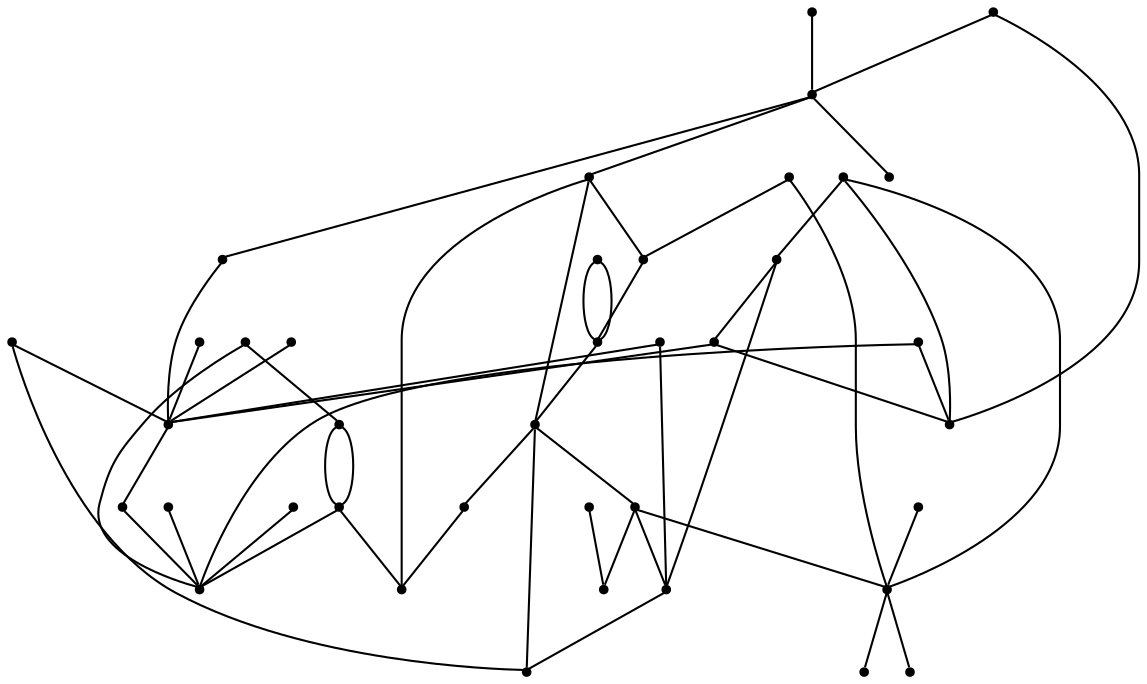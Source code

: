graph {
  node [shape=point,comment="{\"directed\":false,\"doi\":\"10.1007/3-540-45848-4_3\",\"figure\":\"? (3)\"}"]

  v0 [pos="1714.5833333333335,2469.341079190248"]
  v1 [pos="1660.4040781656904,2526.178542569154"]
  v2 [pos="1660.4040781656904,2711.44109546629"]
  v3 [pos="1607.7707926432295,2711.44109546629"]
  v4 [pos="1553.5832722981772,2711.466272468243"]
  v5 [pos="1497.7083841959636,2839.8410079825658"]
  v6 [pos="1497.7083841959636,2734.5909672924618"]
  v7 [pos="1443.562444051107,2755.6493677644667"]
  v8 [pos="1443.562444051107,2839.8577926505345"]
  v9 [pos="1389.8790995279949,2755.6493677644667"]
  v10 [pos="1333.5833231608074,2588.341069017722"]
  v11 [pos="1333.5833231608074,2713.591058845196"]
  v12 [pos="1389.3333435058594,2924.091140225404"]
  v13 [pos="1333.5833231608074,2826.2161809155086"]
  v14 [pos="1277.7083079020183,2747.2160893627743"]
  v15 [pos="1277.7083079020183,2625.0910995353"]
  v16 [pos="1277.7083079020183,2686.216028327618"]
  v17 [pos="1277.7083079020183,2517.716272468243"]
  v18 [pos="1221.9582875569663,2686.216028327618"]
  v19 [pos="1166.2083943684897,2859.8412114330868"]
  v20 [pos="1166.2083943684897,2944.0910893627743"]
  v21 [pos="1166.2083943684897,2751.4661707429823"]
  v22 [pos="1110.4583740234375,2644.0910893627743"]
  v23 [pos="1166.2083943684897,2686.216028327618"]
  v24 [pos="1110.4583740234375,2859.8412114330868"]
  v25 [pos="1110.4583740234375,2751.4661707429823"]
  v26 [pos="1110.8333587646484,2535.2161325960096"]
  v27 [pos="1056.1958630879722,2644.0702356843885"]
  v28 [pos="1056.08336130778,2535.2161325960096"]
  v29 [pos="1003.583335876465,2535.2161325960096"]
  v30 [pos="950.8333206176759,2535.2161325960096"]
  v31 [pos="896.70836130778,2774.5911198803524"]
  v32 [pos="896.70836130778,2835.5911809155086"]
  v33 [pos="896.7083613077801,2709.3412317781385"]
  v34 [pos="896.70836130778,2901.9661503979305"]
  v35 [pos="896.7083613077801,2963.091079190248"]
  v36 [pos="897.333335876465,2596.215939318015"]
  v37 [pos="896.7083613077801,2534.5909672924618"]
  v38 [pos="789.8833274841309,2790.914082323386"]

  v0 -- v1 [id="-1",pos="1714.5833333333335,2469.341079190248 1660.4040781656904,2526.178542569154 1660.4040781656904,2526.178542569154 1660.4040781656904,2526.178542569154"]
  v0 -- v30 [id="-2",pos="1714.5833333333335,2469.341079190248 1659.874979654948,2412.4952234773573 1659.874979654948,2412.4952234773573 1659.874979654948,2412.4952234773573 1607.2457631429038,2412.4952234773573 1607.2457631429038,2412.4952234773573 1607.2457631429038,2412.4952234773573 1553.5624186197917,2412.4952234773573 1553.5624186197917,2412.4952234773573 1553.5624186197917,2412.4952234773573 1497.7706909179688,2412.4952234773573 1497.7706909179688,2412.4952234773573 1497.7706909179688,2412.4952234773573 1443.033218383789,2412.4952234773573 1443.033218383789,2412.4952234773573 1443.033218383789,2412.4952234773573 1389.3498738606772,2412.4952234773573 1389.3498738606772,2412.4952234773573 1389.3498738606772,2412.4952234773573 1333.5623423258464,2412.4952234773573 1333.5623423258464,2412.4952234773573 1333.5623423258464,2412.4952234773573 1277.7748107910156,2412.4952234773573 1277.7748107910156,2412.4952234773573 1277.7748107910156,2412.4952234773573 1221.9830830891929,2412.4952234773573 1221.9830830891929,2412.4952234773573 1221.9830830891929,2412.4952234773573 1166.195551554362,2412.4952234773573 1166.195551554362,2412.4952234773573 1166.195551554362,2412.4952234773573 1110.403823852539,2412.4952234773573 1110.403823852539,2412.4952234773573 1110.403823852539,2412.4952234773573 1055.670483907064,2412.4952234773573 1055.670483907064,2412.4952234773573 1055.670483907064,2412.4952234773573 1003.0371348063152,2412.4952234773573 1003.0371348063152,2412.4952234773573 1003.0371348063152,2412.4952234773573 950.8333206176759,2535.2161325960096 950.8333206176759,2535.2161325960096 950.8333206176759,2535.2161325960096"]
  v2 -- v3 [id="-8",pos="1660.4040781656904,2711.44109546629 1633.5584004720054,2703.020278408998 1633.5584004720054,2703.020278408998 1633.5584004720054,2703.020278408998 1607.7707926432295,2711.44109546629 1607.7707926432295,2711.44109546629 1607.7707926432295,2711.44109546629"]
  v2 -- v3 [id="-9",pos="1660.4040781656904,2711.44109546629 1633.55827331543,2719.8619125235814 1633.55827331543,2719.8619125235814 1633.55827331543,2719.8619125235814 1607.7707926432295,2711.44109546629 1607.7707926432295,2711.44109546629 1607.7707926432295,2711.44109546629"]
  v38 -- v4 [id="-11",pos="789.8833274841309,2790.914082323386 841.9872919718425,3078.8035629142064 841.9872919718425,3078.8035629142064 841.9872919718425,3078.8035629142064 896.7206319173177,3078.8035629142064 896.7206319173177,3078.8035629142064 896.7206319173177,3078.8035629142064 950.4081090291342,3078.8035629142064 950.4081090291342,3078.8035629142064 950.4081090291342,3078.8035629142064 1003.0372619628907,3078.8035629142064 1003.0372619628907,3078.8035629142064 1003.0372619628907,3078.8035629142064 1055.6706110636394,3078.8035629142064 1055.6706110636394,3078.8035629142064 1055.6706110636394,3078.8035629142064 1110.4039510091147,3078.8035629142064 1110.4039510091147,3078.8035629142064 1110.4039510091147,3078.8035629142064 1166.1956787109375,3078.8035629142064 1166.1956787109375,3078.8035629142064 1166.1956787109375,3078.8035629142064 1221.9832102457683,3078.8035629142064 1221.9832102457683,3078.8035629142064 1221.9832102457683,3078.8035629142064 1277.7749379475913,3078.8035629142064 1277.7749379475913,3078.8035629142064 1277.7749379475913,3078.8035629142064 1333.5624694824219,3078.8035629142064 1333.5624694824219,3078.8035629142064 1333.5624694824219,3078.8035629142064 1389.3500010172527,3078.8035629142064 1389.3500010172527,3078.8035629142064 1389.3500010172527,3078.8035629142064 1443.0333455403647,3078.8035629142064 1443.0333455403647,3078.8035629142064 1443.0333455403647,3078.8035629142064 1497.7708180745444,3078.8035629142064 1497.7708180745444,3078.8035629142064 1497.7708180745444,3078.8035629142064 1553.5832722981772,2711.466272468243 1553.5832722981772,2711.466272468243 1553.5832722981772,2711.466272468243"]
  v3 -- v4 [id="-36",pos="1607.7707926432295,2711.44109546629 1553.5832722981772,2711.466272468243 1553.5832722981772,2711.466272468243 1553.5832722981772,2711.466272468243"]
  v35 -- v13 [id="-41",pos="896.7083613077801,2963.091079190248 950.4082361857097,2986.174575283998 950.4082361857097,2986.174575283998 950.4082361857097,2986.174575283998 1003.0373891194662,2986.174575283998 1003.0373891194662,2986.174575283998 1003.0373891194662,2986.174575283998 1055.6707382202148,2986.174575283998 1055.6707382202148,2986.174575283998 1055.6707382202148,2986.174575283998 1110.4040781656902,2986.174575283998 1110.4040781656902,2986.174575283998 1110.4040781656902,2986.174575283998 1166.1958058675132,2986.174575283998 1166.1958058675132,2986.174575283998 1166.1958058675132,2986.174575283998 1221.9833374023438,2986.174575283998 1221.9833374023438,2986.174575283998 1221.9833374023438,2986.174575283998 1277.7750651041667,2986.174575283998 1277.7750651041667,2986.174575283998 1277.7750651041667,2986.174575283998 1333.5833231608074,2826.2161809155086 1333.5833231608074,2826.2161809155086 1333.5833231608074,2826.2161809155086"]
  v32 -- v18 [id="-42",pos="896.70836130778,2835.5911809155086 950.4083633422853,2835.649418627097 950.4083633422853,2835.649418627097 950.4083633422853,2835.649418627097 1003.0375162760417,2835.649418627097 1003.0375162760417,2835.649418627097 1003.0375162760417,2835.649418627097 1055.6708653767905,2835.649418627097 1055.6708653767905,2835.649418627097 1055.6708653767905,2835.649418627097 1110.4042053222656,2816.703597500795 1110.4042053222656,2816.703597500795 1110.4042053222656,2816.703597500795 1166.1959330240886,2816.703597500795 1166.1959330240886,2816.703597500795 1166.1959330240886,2816.703597500795 1221.9582875569663,2686.216028327618 1221.9582875569663,2686.216028327618 1221.9582875569663,2686.216028327618"]
  v30 -- v36 [id="-43",pos="950.8333206176759,2535.2161325960096 897.333335876465,2596.215939318015 897.333335876465,2596.215939318015 897.333335876465,2596.215939318015"]
  v4 -- v29 [id="-44",pos="1553.5832722981772,2711.466272468243 1497.7708180745444,2469.3370101798314 1497.7708180745444,2469.3370101798314 1497.7708180745444,2469.3370101798314 1443.0333455403647,2469.3370101798314 1443.0333455403647,2469.3370101798314 1443.0333455403647,2469.3370101798314 1389.3500010172527,2469.3370101798314 1389.3500010172527,2469.3370101798314 1389.3500010172527,2469.3370101798314 1333.5624694824219,2469.3370101798314 1333.5624694824219,2469.3370101798314 1333.5624694824219,2469.3370101798314 1277.7749379475913,2469.3370101798314 1277.7749379475913,2469.3370101798314 1277.7749379475913,2469.3370101798314 1221.9832102457683,2469.3370101798314 1221.9832102457683,2469.3370101798314 1221.9832102457683,2469.3370101798314 1166.1956787109375,2469.3370101798314 1166.1956787109375,2469.3370101798314 1166.1956787109375,2469.3370101798314 1110.4039510091147,2469.3370101798314 1110.4039510091147,2469.3370101798314 1110.4039510091147,2469.3370101798314 1055.6706110636394,2469.3370101798314 1055.6706110636394,2469.3370101798314 1055.6706110636394,2469.3370101798314 1003.583335876465,2535.2161325960096 1003.583335876465,2535.2161325960096 1003.583335876465,2535.2161325960096"]
  v4 -- v5 [id="-45",pos="1553.5832722981772,2711.466272468243 1497.7083841959636,2839.8410079825658 1497.7083841959636,2839.8410079825658 1497.7083841959636,2839.8410079825658"]
  v4 -- v10 [id="-46",pos="1553.5832722981772,2711.466272468243 1497.7708180745444,2588.2828313061336 1497.7708180745444,2588.2828313061336 1497.7708180745444,2588.2828313061336 1443.0333455403647,2588.2828313061336 1443.0333455403647,2588.2828313061336 1443.0333455403647,2588.2828313061336 1389.3500010172527,2588.2828313061336 1389.3500010172527,2588.2828313061336 1389.3500010172527,2588.2828313061336 1333.5833231608074,2588.341069017722 1333.5833231608074,2588.341069017722 1333.5833231608074,2588.341069017722"]
  v33 -- v11 [id="-47",pos="896.7083613077801,2709.3412317781385 950.4082361857097,2709.332839444154 950.4082361857097,2709.332839444154 950.4082361857097,2709.332839444154 1003.0373891194662,2709.332839444154 1003.0373891194662,2709.332839444154 1003.0373891194662,2709.332839444154 1055.6707382202148,2709.332839444154 1055.6707382202148,2709.332839444154 1055.6707382202148,2709.332839444154 1110.4040781656902,2709.332839444154 1110.4040781656902,2709.332839444154 1110.4040781656902,2709.332839444154 1166.1958058675132,2620.9119715242323 1166.1958058675132,2620.9119715242323 1166.1958058675132,2620.9119715242323 1221.9833374023438,2620.9119715242323 1221.9833374023438,2620.9119715242323 1221.9833374023438,2620.9119715242323 1277.7750651041667,2583.0203292716283 1277.7750651041667,2583.0203292716283 1277.7750651041667,2583.0203292716283 1333.5833231608074,2713.591058845196 1333.5833231608074,2713.591058845196 1333.5833231608074,2713.591058845196"]
  v31 -- v18 [id="-48",pos="896.70836130778,2774.5911198803524 950.4083633422853,2774.59544320392 950.4083633422853,2774.59544320392 950.4083633422853,2774.59544320392 1003.0375162760417,2774.59544320392 1003.0375162760417,2774.59544320392 1003.0375162760417,2774.59544320392 1055.6708653767905,2774.59544320392 1055.6708653767905,2774.59544320392 1055.6708653767905,2774.59544320392 1110.4042053222656,2793.5453333406385 1110.4042053222656,2793.5453333406385 1110.4042053222656,2793.5453333406385 1166.1959330240886,2793.5453333406385 1166.1959330240886,2793.5453333406385 1166.1959330240886,2793.5453333406385 1221.9582875569663,2686.216028327618 1221.9582875569663,2686.216028327618 1221.9582875569663,2686.216028327618"]
  v34 -- v11 [id="-50",pos="896.70836130778,2901.9661503979305 950.4082361857097,2901.965896084779 950.4082361857097,2901.965896084779 950.4082361857097,2901.965896084779 1003.0373891194662,2901.965896084779 1003.0373891194662,2901.965896084779 1003.0373891194662,2901.965896084779 1055.6707382202148,2901.965896084779 1055.6707382202148,2901.965896084779 1055.6707382202148,2901.965896084779 1110.4040781656902,2901.965896084779 1110.4040781656902,2901.965896084779 1110.4040781656902,2901.965896084779 1166.1958058675132,2901.965896084779 1166.1958058675132,2901.965896084779 1166.1958058675132,2901.965896084779 1221.9833374023438,2901.965896084779 1221.9833374023438,2901.965896084779 1221.9833374023438,2901.965896084779 1277.7750651041667,2901.965896084779 1277.7750651041667,2901.965896084779 1277.7750651041667,2901.965896084779 1333.5833231608074,2713.591058845196 1333.5833231608074,2713.591058845196 1333.5833231608074,2713.591058845196"]
  v30 -- v17 [id="-55",pos="950.8333206176759,2535.2161325960096 1003.0373891194662,2574.5992579011854 1003.0373891194662,2574.5992579011854 1003.0373891194662,2574.5992579011854 1055.6707382202148,2574.5992579011854 1055.6707382202148,2574.5992579011854 1055.6707382202148,2574.5992579011854 1110.4040781656902,2574.5992579011854 1110.4040781656902,2574.5992579011854 1110.4040781656902,2574.5992579011854 1166.1958058675132,2574.5992579011854 1166.1958058675132,2574.5992579011854 1166.1958058675132,2574.5992579011854 1221.9833374023438,2574.5992579011854 1221.9833374023438,2574.5992579011854 1221.9833374023438,2574.5992579011854 1277.7083079020183,2517.716272468243 1277.7083079020183,2517.716272468243 1277.7083079020183,2517.716272468243"]
  v37 -- v30 [id="-60",pos="896.7083613077801,2534.5909672924618 950.8333206176759,2535.2161325960096 950.8333206176759,2535.2161325960096 950.8333206176759,2535.2161325960096"]
  v6 -- v7 [id="-63",pos="1497.7083841959636,2734.5909672924618 1443.562444051107,2755.6493677644667 1443.562444051107,2755.6493677644667 1443.562444051107,2755.6493677644667"]
  v6 -- v11 [id="-64",pos="1497.7083841959636,2734.5909672924618 1443.0333455403647,2713.5452824780086 1443.0333455403647,2713.5452824780086 1443.0333455403647,2713.5452824780086 1389.3500010172527,2713.5452824780086 1389.3500010172527,2713.5452824780086 1389.3500010172527,2713.5452824780086 1333.5833231608074,2713.591058845196 1333.5833231608074,2713.591058845196 1333.5833231608074,2713.591058845196"]
  v22 -- v27 [id="-67",pos="1110.4583740234375,2644.0910893627743 1056.1958630879722,2644.0702356843885 1056.1958630879722,2644.0702356843885 1056.1958630879722,2644.0702356843885"]
  v26 -- v28 [id="-68",pos="1110.8333587646484,2535.2161325960096 1056.08336130778,2535.2161325960096 1056.08336130778,2535.2161325960096 1056.08336130778,2535.2161325960096"]
  v5 -- v8 [id="-72",pos="1497.7083841959636,2839.8410079825658 1443.562444051107,2839.8577926505345 1443.562444051107,2839.8577926505345 1443.562444051107,2839.8577926505345"]
  v27 -- v10 [id="-77",pos="1056.1958630879722,2644.0702356843885 1110.4039510091147,2597.7575220613417 1110.4039510091147,2597.7575220613417 1110.4039510091147,2597.7575220613417 1166.1956787109375,2597.7575220613417 1166.1956787109375,2597.7575220613417 1166.1956787109375,2597.7575220613417 1221.9832102457683,2597.7575220613417 1221.9832102457683,2597.7575220613417 1221.9832102457683,2597.7575220613417 1277.7749379475913,2559.861810798321 1277.7749379475913,2559.861810798321 1277.7749379475913,2559.861810798321 1333.5833231608074,2588.341069017722 1333.5833231608074,2588.341069017722 1333.5833231608074,2588.341069017722"]
  v23 -- v30 [id="-81",pos="1166.2083943684897,2686.216028327618 1110.4042053222656,2686.174320970847 1110.4042053222656,2686.174320970847 1110.4042053222656,2686.174320970847 1055.6708653767905,2686.174320970847 1055.6708653767905,2686.174320970847 1055.6708653767905,2686.174320970847 1003.0375162760417,2686.174320970847 1003.0375162760417,2686.174320970847 1003.0375162760417,2686.174320970847 950.8333206176759,2535.2161325960096 950.8333206176759,2535.2161325960096 950.8333206176759,2535.2161325960096"]
  v19 -- v24 [id="-85",pos="1166.2083943684897,2859.8412114330868 1110.4583740234375,2859.8412114330868 1110.4583740234375,2859.8412114330868 1110.4583740234375,2859.8412114330868"]
  v23 -- v25 [id="-89",pos="1166.2083943684897,2686.216028327618 1110.4583740234375,2751.4661707429823 1110.4583740234375,2751.4661707429823 1110.4583740234375,2751.4661707429823"]
  v21 -- v24 [id="-91",pos="1166.2083943684897,2751.4661707429823 1110.4583740234375,2859.8412114330868 1110.4583740234375,2859.8412114330868 1110.4583740234375,2859.8412114330868"]
  v20 -- v24 [id="-92",pos="1166.2083943684897,2944.0910893627743 1110.4583740234375,2859.8412114330868 1110.4583740234375,2859.8412114330868 1110.4583740234375,2859.8412114330868"]
  v23 -- v24 [id="-95",pos="1166.2083943684897,2686.216028327618 1110.4583740234375,2859.8412114330868 1110.4583740234375,2859.8412114330868 1110.4583740234375,2859.8412114330868"]
  v29 -- v28 [id="-97",pos="1003.583335876465,2535.2161325960096 1056.08336130778,2535.2161325960096 1056.08336130778,2535.2161325960096 1056.08336130778,2535.2161325960096"]
  v22 -- v18 [id="-98",pos="1110.4583740234375,2644.0910893627743 1166.1958058675132,2644.0702356843885 1166.1958058675132,2644.0702356843885 1166.1958058675132,2644.0702356843885 1221.9582875569663,2686.216028327618 1221.9582875569663,2686.216028327618 1221.9582875569663,2686.216028327618"]
  v21 -- v18 [id="-103",pos="1166.2083943684897,2751.4661707429823 1221.9582875569663,2686.216028327618 1221.9582875569663,2686.216028327618 1221.9582875569663,2686.216028327618"]
  v20 -- v13 [id="-104",pos="1166.2083943684897,2944.0910893627743 1221.9833374023438,2944.0702356843885 1221.9833374023438,2944.0702356843885 1221.9833374023438,2944.0702356843885 1277.7750651041667,2944.0702356843885 1277.7750651041667,2944.0702356843885 1277.7750651041667,2944.0702356843885 1333.5833231608074,2826.2161809155086 1333.5833231608074,2826.2161809155086 1333.5833231608074,2826.2161809155086"]
  v19 -- v11 [id="-105",pos="1166.2083943684897,2859.8412114330868 1221.9833374023438,2859.857741787904 1221.9833374023438,2859.857741787904 1221.9833374023438,2859.857741787904 1277.7750651041667,2859.857741787904 1277.7750651041667,2859.857741787904 1277.7750651041667,2859.857741787904 1333.5833231608074,2713.591058845196 1333.5833231608074,2713.591058845196 1333.5833231608074,2713.591058845196"]
  v29 -- v30 [id="-111",pos="1003.583335876465,2535.2161325960096 950.8333206176759,2535.2161325960096 950.8333206176759,2535.2161325960096 950.8333206176759,2535.2161325960096"]
  v25 -- v21 [id="-116",pos="1110.4583740234375,2751.4661707429823 1166.2083943684897,2751.4661707429823 1166.2083943684897,2751.4661707429823 1166.2083943684897,2751.4661707429823"]
  v18 -- v16 [id="-127",pos="1221.9582875569663,2686.216028327618 1277.7083079020183,2686.216028327618 1277.7083079020183,2686.216028327618 1277.7083079020183,2686.216028327618"]
  v7 -- v9 [id="-128",pos="1443.562444051107,2755.6493677644667 1415.666707356771,2747.228550707175 1415.666707356771,2747.228550707175 1415.666707356771,2747.228550707175 1389.8790995279949,2755.6493677644667 1389.8790995279949,2755.6493677644667 1389.8790995279949,2755.6493677644667"]
  v15 -- v18 [id="-134",pos="1277.7083079020183,2625.0910995353 1221.9582875569663,2686.216028327618 1221.9582875569663,2686.216028327618 1221.9582875569663,2686.216028327618"]
  v14 -- v18 [id="-136",pos="1277.7083079020183,2747.2160893627743 1221.9582875569663,2686.216028327618 1221.9582875569663,2686.216028327618 1221.9582875569663,2686.216028327618"]
  v16 -- v11 [id="-142",pos="1277.7083079020183,2686.216028327618 1333.5833231608074,2713.591058845196 1333.5833231608074,2713.591058845196 1333.5833231608074,2713.591058845196"]
  v15 -- v10 [id="-144",pos="1277.7083079020183,2625.0910995353 1333.5833231608074,2588.341069017722 1333.5833231608074,2588.341069017722 1333.5833231608074,2588.341069017722"]
  v13 -- v14 [id="-150",pos="1333.5833231608074,2826.2161809155086 1277.7083079020183,2747.2160893627743 1277.7083079020183,2747.2160893627743 1277.7083079020183,2747.2160893627743"]
  v13 -- v38 [id="-155",pos="1333.5833231608074,2826.2161809155086 1277.7749379475913,3009.332839444154 1277.7749379475913,3009.332839444154 1277.7749379475913,3009.332839444154 1221.9832102457683,3009.332839444154 1221.9832102457683,3009.332839444154 1221.9832102457683,3009.332839444154 1166.1956787109375,3009.332839444154 1166.1956787109375,3009.332839444154 1166.1956787109375,3009.332839444154 1110.4039510091147,3009.332839444154 1110.4039510091147,3009.332839444154 1110.4039510091147,3009.332839444154 1055.6706110636394,3009.332839444154 1055.6706110636394,3009.332839444154 1055.6706110636394,3009.332839444154 1003.0372619628907,3009.332839444154 1003.0372619628907,3009.332839444154 1003.0372619628907,3009.332839444154 950.4081090291342,3009.332839444154 950.4081090291342,3009.332839444154 950.4081090291342,3009.332839444154 896.7206319173177,3009.332839444154 896.7206319173177,3009.332839444154 896.7206319173177,3009.332839444154 841.9872919718425,3009.332839444154 841.9872919718425,3009.332839444154 841.9872919718425,3009.332839444154 789.8833274841309,2790.914082323386 789.8833274841309,2790.914082323386 789.8833274841309,2790.914082323386"]
  v9 -- v11 [id="-158",pos="1389.8790995279949,2755.6493677644667 1333.5833231608074,2713.591058845196 1333.5833231608074,2713.591058845196 1333.5833231608074,2713.591058845196"]
  v7 -- v9 [id="-165",pos="1443.562444051107,2755.6493677644667 1415.666707356771,2764.0701848217586 1415.666707356771,2764.0701848217586 1415.666707356771,2764.0701848217586 1389.8790995279949,2755.6493677644667 1389.8790995279949,2755.6493677644667 1389.8790995279949,2755.6493677644667"]
  v13 -- v12 [id="-176",pos="1333.5833231608074,2826.2161809155086 1389.3333435058594,2924.091140225404 1389.3333435058594,2924.091140225404 1389.3333435058594,2924.091140225404"]
  v29 -- v27 [id="-56",pos="1003.583335876465,2535.2161325960096 1056.1958630879722,2644.0702356843885 1056.1958630879722,2644.0702356843885 1056.1958630879722,2644.0702356843885"]
  v38 -- v8 [id="-62",pos="789.8833274841309,2790.914082323386 841.9872919718425,3055.6493677644667 841.9872919718425,3055.6493677644667 841.9872919718425,3055.6493677644667 896.7206319173177,3055.6493677644667 896.7206319173177,3055.6493677644667 896.7206319173177,3055.6493677644667 950.4081090291342,3055.6493677644667 950.4081090291342,3055.6493677644667 950.4081090291342,3055.6493677644667 1003.0372619628907,3055.6493677644667 1003.0372619628907,3055.6493677644667 1003.0372619628907,3055.6493677644667 1055.6706110636394,3055.6493677644667 1055.6706110636394,3055.6493677644667 1055.6706110636394,3055.6493677644667 1110.4039510091147,3055.6493677644667 1110.4039510091147,3055.6493677644667 1110.4039510091147,3055.6493677644667 1166.1956787109375,3055.6493677644667 1166.1956787109375,3055.6493677644667 1166.1956787109375,3055.6493677644667 1221.9832102457683,3055.6493677644667 1221.9832102457683,3055.6493677644667 1221.9832102457683,3055.6493677644667 1277.7749379475913,3055.6493677644667 1277.7749379475913,3055.6493677644667 1277.7749379475913,3055.6493677644667 1333.5624694824219,3055.6493677644667 1333.5624694824219,3055.6493677644667 1333.5624694824219,3055.6493677644667 1389.3500010172527,3055.6493677644667 1389.3500010172527,3055.6493677644667 1389.3500010172527,3055.6493677644667 1443.562444051107,2839.8577926505345 1443.562444051107,2839.8577926505345 1443.562444051107,2839.8577926505345"]
  v25 -- v27 [id="-70",pos="1110.4583740234375,2751.4661707429823 1056.1958630879722,2644.0702356843885 1056.1958630879722,2644.0702356843885 1056.1958630879722,2644.0702356843885"]
  v38 -- v1 [id="-94",pos="789.8833274841309,2790.914082323386 841.9872919718425,2446.1784917065243 841.9872919718425,2446.1784917065243 841.9872919718425,2446.1784917065243 896.7206319173177,2446.1784917065243 896.7206319173177,2446.1784917065243 896.7206319173177,2446.1784917065243 950.4081090291342,2446.1784917065243 950.4081090291342,2446.1784917065243 950.4081090291342,2446.1784917065243 1003.0372619628907,2446.1784917065243 1003.0372619628907,2446.1784917065243 1003.0372619628907,2446.1784917065243 1055.6706110636394,2446.1784917065243 1055.6706110636394,2446.1784917065243 1055.6706110636394,2446.1784917065243 1110.4039510091147,2446.1784917065243 1110.4039510091147,2446.1784917065243 1110.4039510091147,2446.1784917065243 1166.1956787109375,2446.1784917065243 1166.1956787109375,2446.1784917065243 1166.1956787109375,2446.1784917065243 1221.9832102457683,2446.1784917065243 1221.9832102457683,2446.1784917065243 1221.9832102457683,2446.1784917065243 1277.7749379475913,2446.1784917065243 1277.7749379475913,2446.1784917065243 1277.7749379475913,2446.1784917065243 1333.5624694824219,2446.1784917065243 1333.5624694824219,2446.1784917065243 1333.5624694824219,2446.1784917065243 1389.3500010172527,2446.1784917065243 1389.3500010172527,2446.1784917065243 1389.3500010172527,2446.1784917065243 1443.0333455403647,2446.1784917065243 1443.0333455403647,2446.1784917065243 1443.0333455403647,2446.1784917065243 1497.7708180745444,2446.1784917065243 1497.7708180745444,2446.1784917065243 1497.7708180745444,2446.1784917065243 1553.5625457763672,2446.1784917065243 1553.5625457763672,2446.1784917065243 1553.5625457763672,2446.1784917065243 1607.2458902994792,2446.1784917065243 1607.2458902994792,2446.1784917065243 1607.2458902994792,2446.1784917065243 1660.4040781656904,2526.178542569154 1660.4040781656904,2526.178542569154 1660.4040781656904,2526.178542569154"]
  v1 -- v3 [id="-195",pos="1660.4040781656904,2526.178542569154 1607.7707926432295,2711.44109546629 1607.7707926432295,2711.44109546629 1607.7707926432295,2711.44109546629"]
  v9 -- v8 [id="-203",pos="1389.8790995279949,2755.6493677644667 1443.562444051107,2839.8577926505345 1443.562444051107,2839.8577926505345 1443.562444051107,2839.8577926505345"]
}